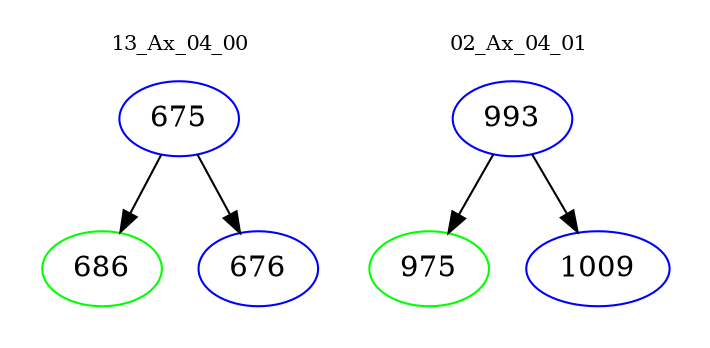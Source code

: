 digraph{
subgraph cluster_0 {
color = white
label = "13_Ax_04_00";
fontsize=10;
T0_675 [label="675", color="blue"]
T0_675 -> T0_686 [color="black"]
T0_686 [label="686", color="green"]
T0_675 -> T0_676 [color="black"]
T0_676 [label="676", color="blue"]
}
subgraph cluster_1 {
color = white
label = "02_Ax_04_01";
fontsize=10;
T1_993 [label="993", color="blue"]
T1_993 -> T1_975 [color="black"]
T1_975 [label="975", color="green"]
T1_993 -> T1_1009 [color="black"]
T1_1009 [label="1009", color="blue"]
}
}
